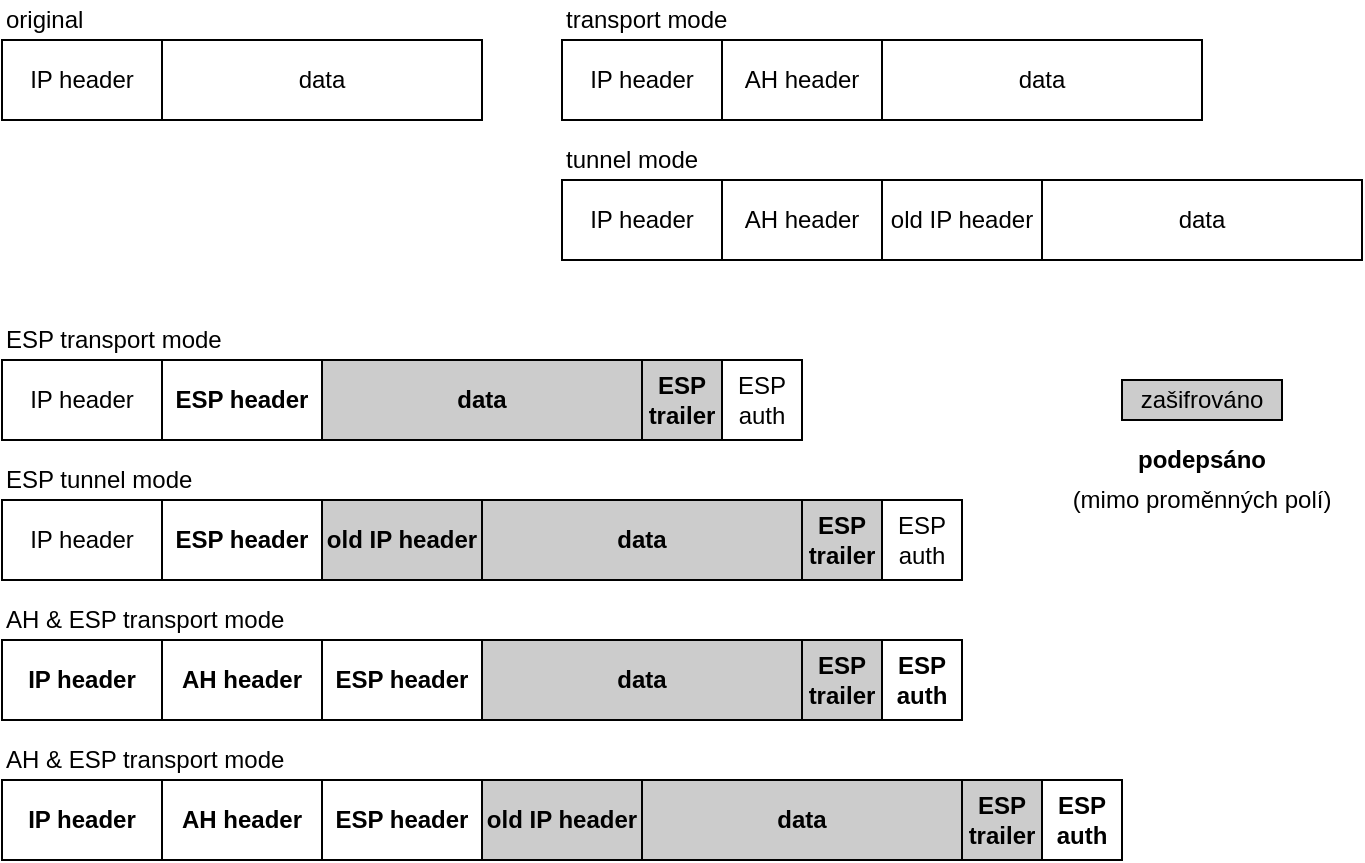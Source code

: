 <mxfile version="14.6.6" type="device"><diagram id="_JtgHA79pZEwKkuqcZSi" name="Page-1"><mxGraphModel dx="981" dy="519" grid="1" gridSize="10" guides="1" tooltips="1" connect="1" arrows="1" fold="1" page="1" pageScale="1" pageWidth="850" pageHeight="1100" math="0" shadow="0"><root><mxCell id="0"/><mxCell id="1" parent="0"/><mxCell id="1r_oZKBiijtVoZhLG7W4-1" value="IP header" style="rounded=0;whiteSpace=wrap;html=1;" vertex="1" parent="1"><mxGeometry x="40" y="40" width="80" height="40" as="geometry"/></mxCell><mxCell id="1r_oZKBiijtVoZhLG7W4-2" value="data" style="rounded=0;whiteSpace=wrap;html=1;" vertex="1" parent="1"><mxGeometry x="120" y="40" width="160" height="40" as="geometry"/></mxCell><mxCell id="1r_oZKBiijtVoZhLG7W4-3" value="IP header" style="rounded=0;whiteSpace=wrap;html=1;" vertex="1" parent="1"><mxGeometry x="320" y="40" width="80" height="40" as="geometry"/></mxCell><mxCell id="1r_oZKBiijtVoZhLG7W4-4" value="data" style="rounded=0;whiteSpace=wrap;html=1;" vertex="1" parent="1"><mxGeometry x="480" y="40" width="160" height="40" as="geometry"/></mxCell><mxCell id="1r_oZKBiijtVoZhLG7W4-5" value="AH header" style="rounded=0;whiteSpace=wrap;html=1;" vertex="1" parent="1"><mxGeometry x="400" y="40" width="80" height="40" as="geometry"/></mxCell><mxCell id="1r_oZKBiijtVoZhLG7W4-6" value="IP header" style="rounded=0;whiteSpace=wrap;html=1;" vertex="1" parent="1"><mxGeometry x="320" y="110" width="80" height="40" as="geometry"/></mxCell><mxCell id="1r_oZKBiijtVoZhLG7W4-7" value="data" style="rounded=0;whiteSpace=wrap;html=1;" vertex="1" parent="1"><mxGeometry x="560" y="110" width="160" height="40" as="geometry"/></mxCell><mxCell id="1r_oZKBiijtVoZhLG7W4-8" value="AH header" style="rounded=0;whiteSpace=wrap;html=1;" vertex="1" parent="1"><mxGeometry x="400" y="110" width="80" height="40" as="geometry"/></mxCell><mxCell id="1r_oZKBiijtVoZhLG7W4-9" value="old IP header" style="rounded=0;whiteSpace=wrap;html=1;" vertex="1" parent="1"><mxGeometry x="480" y="110" width="80" height="40" as="geometry"/></mxCell><mxCell id="1r_oZKBiijtVoZhLG7W4-10" value="transport mode" style="text;html=1;strokeColor=none;fillColor=none;align=left;verticalAlign=middle;whiteSpace=wrap;rounded=0;" vertex="1" parent="1"><mxGeometry x="320" y="20" width="120" height="20" as="geometry"/></mxCell><mxCell id="1r_oZKBiijtVoZhLG7W4-11" value="tunnel mode" style="text;html=1;strokeColor=none;fillColor=none;align=left;verticalAlign=middle;whiteSpace=wrap;rounded=0;" vertex="1" parent="1"><mxGeometry x="320" y="90" width="120" height="20" as="geometry"/></mxCell><mxCell id="1r_oZKBiijtVoZhLG7W4-12" value="original" style="text;html=1;strokeColor=none;fillColor=none;align=left;verticalAlign=middle;whiteSpace=wrap;rounded=0;" vertex="1" parent="1"><mxGeometry x="40" y="20" width="120" height="20" as="geometry"/></mxCell><mxCell id="1r_oZKBiijtVoZhLG7W4-13" value="IP header" style="rounded=0;whiteSpace=wrap;html=1;" vertex="1" parent="1"><mxGeometry x="40" y="200" width="80" height="40" as="geometry"/></mxCell><mxCell id="1r_oZKBiijtVoZhLG7W4-14" value="ESP header" style="rounded=0;whiteSpace=wrap;html=1;fontStyle=1" vertex="1" parent="1"><mxGeometry x="120" y="200" width="80" height="40" as="geometry"/></mxCell><mxCell id="1r_oZKBiijtVoZhLG7W4-15" value="data" style="rounded=0;whiteSpace=wrap;html=1;gradientDirection=north;fillColor=#CCCCCC;fontStyle=1" vertex="1" parent="1"><mxGeometry x="200" y="200" width="160" height="40" as="geometry"/></mxCell><mxCell id="1r_oZKBiijtVoZhLG7W4-16" value="ESP trailer" style="rounded=0;whiteSpace=wrap;html=1;gradientDirection=north;fillColor=#CCCCCC;fontStyle=1" vertex="1" parent="1"><mxGeometry x="360" y="200" width="40" height="40" as="geometry"/></mxCell><mxCell id="1r_oZKBiijtVoZhLG7W4-17" value="ESP auth" style="rounded=0;whiteSpace=wrap;html=1;" vertex="1" parent="1"><mxGeometry x="400" y="200" width="40" height="40" as="geometry"/></mxCell><mxCell id="1r_oZKBiijtVoZhLG7W4-18" value="podepsáno" style="text;html=1;strokeColor=none;fillColor=none;align=center;verticalAlign=middle;whiteSpace=wrap;rounded=0;fontStyle=1" vertex="1" parent="1"><mxGeometry x="600" y="240" width="80" height="20" as="geometry"/></mxCell><mxCell id="1r_oZKBiijtVoZhLG7W4-25" value="IP header" style="rounded=0;whiteSpace=wrap;html=1;" vertex="1" parent="1"><mxGeometry x="40" y="270" width="80" height="40" as="geometry"/></mxCell><mxCell id="1r_oZKBiijtVoZhLG7W4-26" value="ESP header" style="rounded=0;whiteSpace=wrap;html=1;fontStyle=1" vertex="1" parent="1"><mxGeometry x="120" y="270" width="80" height="40" as="geometry"/></mxCell><mxCell id="1r_oZKBiijtVoZhLG7W4-27" value="data" style="rounded=0;whiteSpace=wrap;html=1;fillColor=#CCCCCC;fontStyle=1" vertex="1" parent="1"><mxGeometry x="280" y="270" width="160" height="40" as="geometry"/></mxCell><mxCell id="1r_oZKBiijtVoZhLG7W4-28" value="ESP trailer" style="rounded=0;whiteSpace=wrap;html=1;fillColor=#CCCCCC;fontStyle=1" vertex="1" parent="1"><mxGeometry x="440" y="270" width="40" height="40" as="geometry"/></mxCell><mxCell id="1r_oZKBiijtVoZhLG7W4-29" value="ESP auth" style="rounded=0;whiteSpace=wrap;html=1;" vertex="1" parent="1"><mxGeometry x="480" y="270" width="40" height="40" as="geometry"/></mxCell><mxCell id="1r_oZKBiijtVoZhLG7W4-30" value="ESP tunnel mode" style="text;html=1;strokeColor=none;fillColor=none;align=left;verticalAlign=middle;whiteSpace=wrap;rounded=0;" vertex="1" parent="1"><mxGeometry x="40" y="250" width="160" height="20" as="geometry"/></mxCell><mxCell id="1r_oZKBiijtVoZhLG7W4-31" value="old IP header" style="rounded=0;whiteSpace=wrap;html=1;fillColor=#CCCCCC;fontStyle=1" vertex="1" parent="1"><mxGeometry x="200" y="270" width="80" height="40" as="geometry"/></mxCell><mxCell id="1r_oZKBiijtVoZhLG7W4-33" value="zašifrováno" style="rounded=0;whiteSpace=wrap;html=1;fillColor=#CCCCCC;" vertex="1" parent="1"><mxGeometry x="600" y="210" width="80" height="20" as="geometry"/></mxCell><mxCell id="1r_oZKBiijtVoZhLG7W4-34" value="ESP transport mode" style="text;html=1;strokeColor=none;fillColor=none;align=left;verticalAlign=middle;whiteSpace=wrap;rounded=0;" vertex="1" parent="1"><mxGeometry x="40" y="180" width="160" height="20" as="geometry"/></mxCell><mxCell id="1r_oZKBiijtVoZhLG7W4-35" value="IP header" style="rounded=0;whiteSpace=wrap;html=1;fontStyle=1" vertex="1" parent="1"><mxGeometry x="40" y="340" width="80" height="40" as="geometry"/></mxCell><mxCell id="1r_oZKBiijtVoZhLG7W4-36" value="ESP header" style="rounded=0;whiteSpace=wrap;html=1;fontStyle=1" vertex="1" parent="1"><mxGeometry x="200" y="340" width="80" height="40" as="geometry"/></mxCell><mxCell id="1r_oZKBiijtVoZhLG7W4-37" value="data" style="rounded=0;whiteSpace=wrap;html=1;gradientDirection=north;fillColor=#CCCCCC;fontStyle=1" vertex="1" parent="1"><mxGeometry x="280" y="340" width="160" height="40" as="geometry"/></mxCell><mxCell id="1r_oZKBiijtVoZhLG7W4-38" value="ESP trailer" style="rounded=0;whiteSpace=wrap;html=1;gradientDirection=north;fillColor=#CCCCCC;fontStyle=1" vertex="1" parent="1"><mxGeometry x="440" y="340" width="40" height="40" as="geometry"/></mxCell><mxCell id="1r_oZKBiijtVoZhLG7W4-39" value="ESP auth" style="rounded=0;whiteSpace=wrap;html=1;fontStyle=1" vertex="1" parent="1"><mxGeometry x="480" y="340" width="40" height="40" as="geometry"/></mxCell><mxCell id="1r_oZKBiijtVoZhLG7W4-40" value="AH &amp;amp; ESP transport mode" style="text;html=1;strokeColor=none;fillColor=none;align=left;verticalAlign=middle;whiteSpace=wrap;rounded=0;" vertex="1" parent="1"><mxGeometry x="40" y="320" width="160" height="20" as="geometry"/></mxCell><mxCell id="1r_oZKBiijtVoZhLG7W4-41" value="AH header" style="rounded=0;whiteSpace=wrap;html=1;fontStyle=1" vertex="1" parent="1"><mxGeometry x="120" y="340" width="80" height="40" as="geometry"/></mxCell><mxCell id="1r_oZKBiijtVoZhLG7W4-44" value="data" style="rounded=0;whiteSpace=wrap;html=1;gradientDirection=north;fillColor=#CCCCCC;fontStyle=1" vertex="1" parent="1"><mxGeometry x="360" y="410" width="160" height="40" as="geometry"/></mxCell><mxCell id="1r_oZKBiijtVoZhLG7W4-45" value="ESP trailer" style="rounded=0;whiteSpace=wrap;html=1;gradientDirection=north;fillColor=#CCCCCC;fontStyle=1" vertex="1" parent="1"><mxGeometry x="520" y="410" width="40" height="40" as="geometry"/></mxCell><mxCell id="1r_oZKBiijtVoZhLG7W4-46" value="ESP auth" style="rounded=0;whiteSpace=wrap;html=1;fontStyle=1" vertex="1" parent="1"><mxGeometry x="560" y="410" width="40" height="40" as="geometry"/></mxCell><mxCell id="1r_oZKBiijtVoZhLG7W4-47" value="AH &amp;amp; ESP transport mode" style="text;html=1;strokeColor=none;fillColor=none;align=left;verticalAlign=middle;whiteSpace=wrap;rounded=0;" vertex="1" parent="1"><mxGeometry x="40" y="390" width="160" height="20" as="geometry"/></mxCell><mxCell id="1r_oZKBiijtVoZhLG7W4-49" value="IP header" style="rounded=0;whiteSpace=wrap;html=1;fontStyle=1" vertex="1" parent="1"><mxGeometry x="40" y="410" width="80" height="40" as="geometry"/></mxCell><mxCell id="1r_oZKBiijtVoZhLG7W4-50" value="AH header" style="rounded=0;whiteSpace=wrap;html=1;fontStyle=1" vertex="1" parent="1"><mxGeometry x="120" y="410" width="80" height="40" as="geometry"/></mxCell><mxCell id="1r_oZKBiijtVoZhLG7W4-51" value="ESP header" style="rounded=0;whiteSpace=wrap;html=1;fontStyle=1" vertex="1" parent="1"><mxGeometry x="200" y="410" width="80" height="40" as="geometry"/></mxCell><mxCell id="1r_oZKBiijtVoZhLG7W4-52" value="old IP header" style="rounded=0;whiteSpace=wrap;html=1;fontStyle=1;fillColor=#CCCCCC;" vertex="1" parent="1"><mxGeometry x="280" y="410" width="80" height="40" as="geometry"/></mxCell><mxCell id="1r_oZKBiijtVoZhLG7W4-53" value="(mimo proměnných polí)" style="text;html=1;strokeColor=none;fillColor=none;align=center;verticalAlign=middle;whiteSpace=wrap;rounded=0;fontStyle=0" vertex="1" parent="1"><mxGeometry x="560" y="260" width="160" height="20" as="geometry"/></mxCell></root></mxGraphModel></diagram></mxfile>